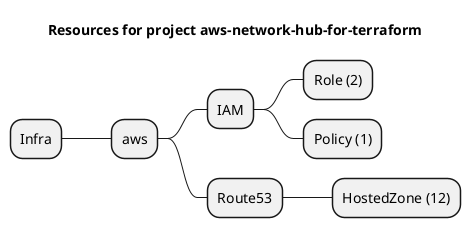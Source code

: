 @startmindmap
title Resources for project aws-network-hub-for-terraform
skinparam monochrome true
+ Infra
++ aws
+++ IAM
++++ Role (2)
++++ Policy (1)
+++ Route53
++++ HostedZone (12)
@endmindmap